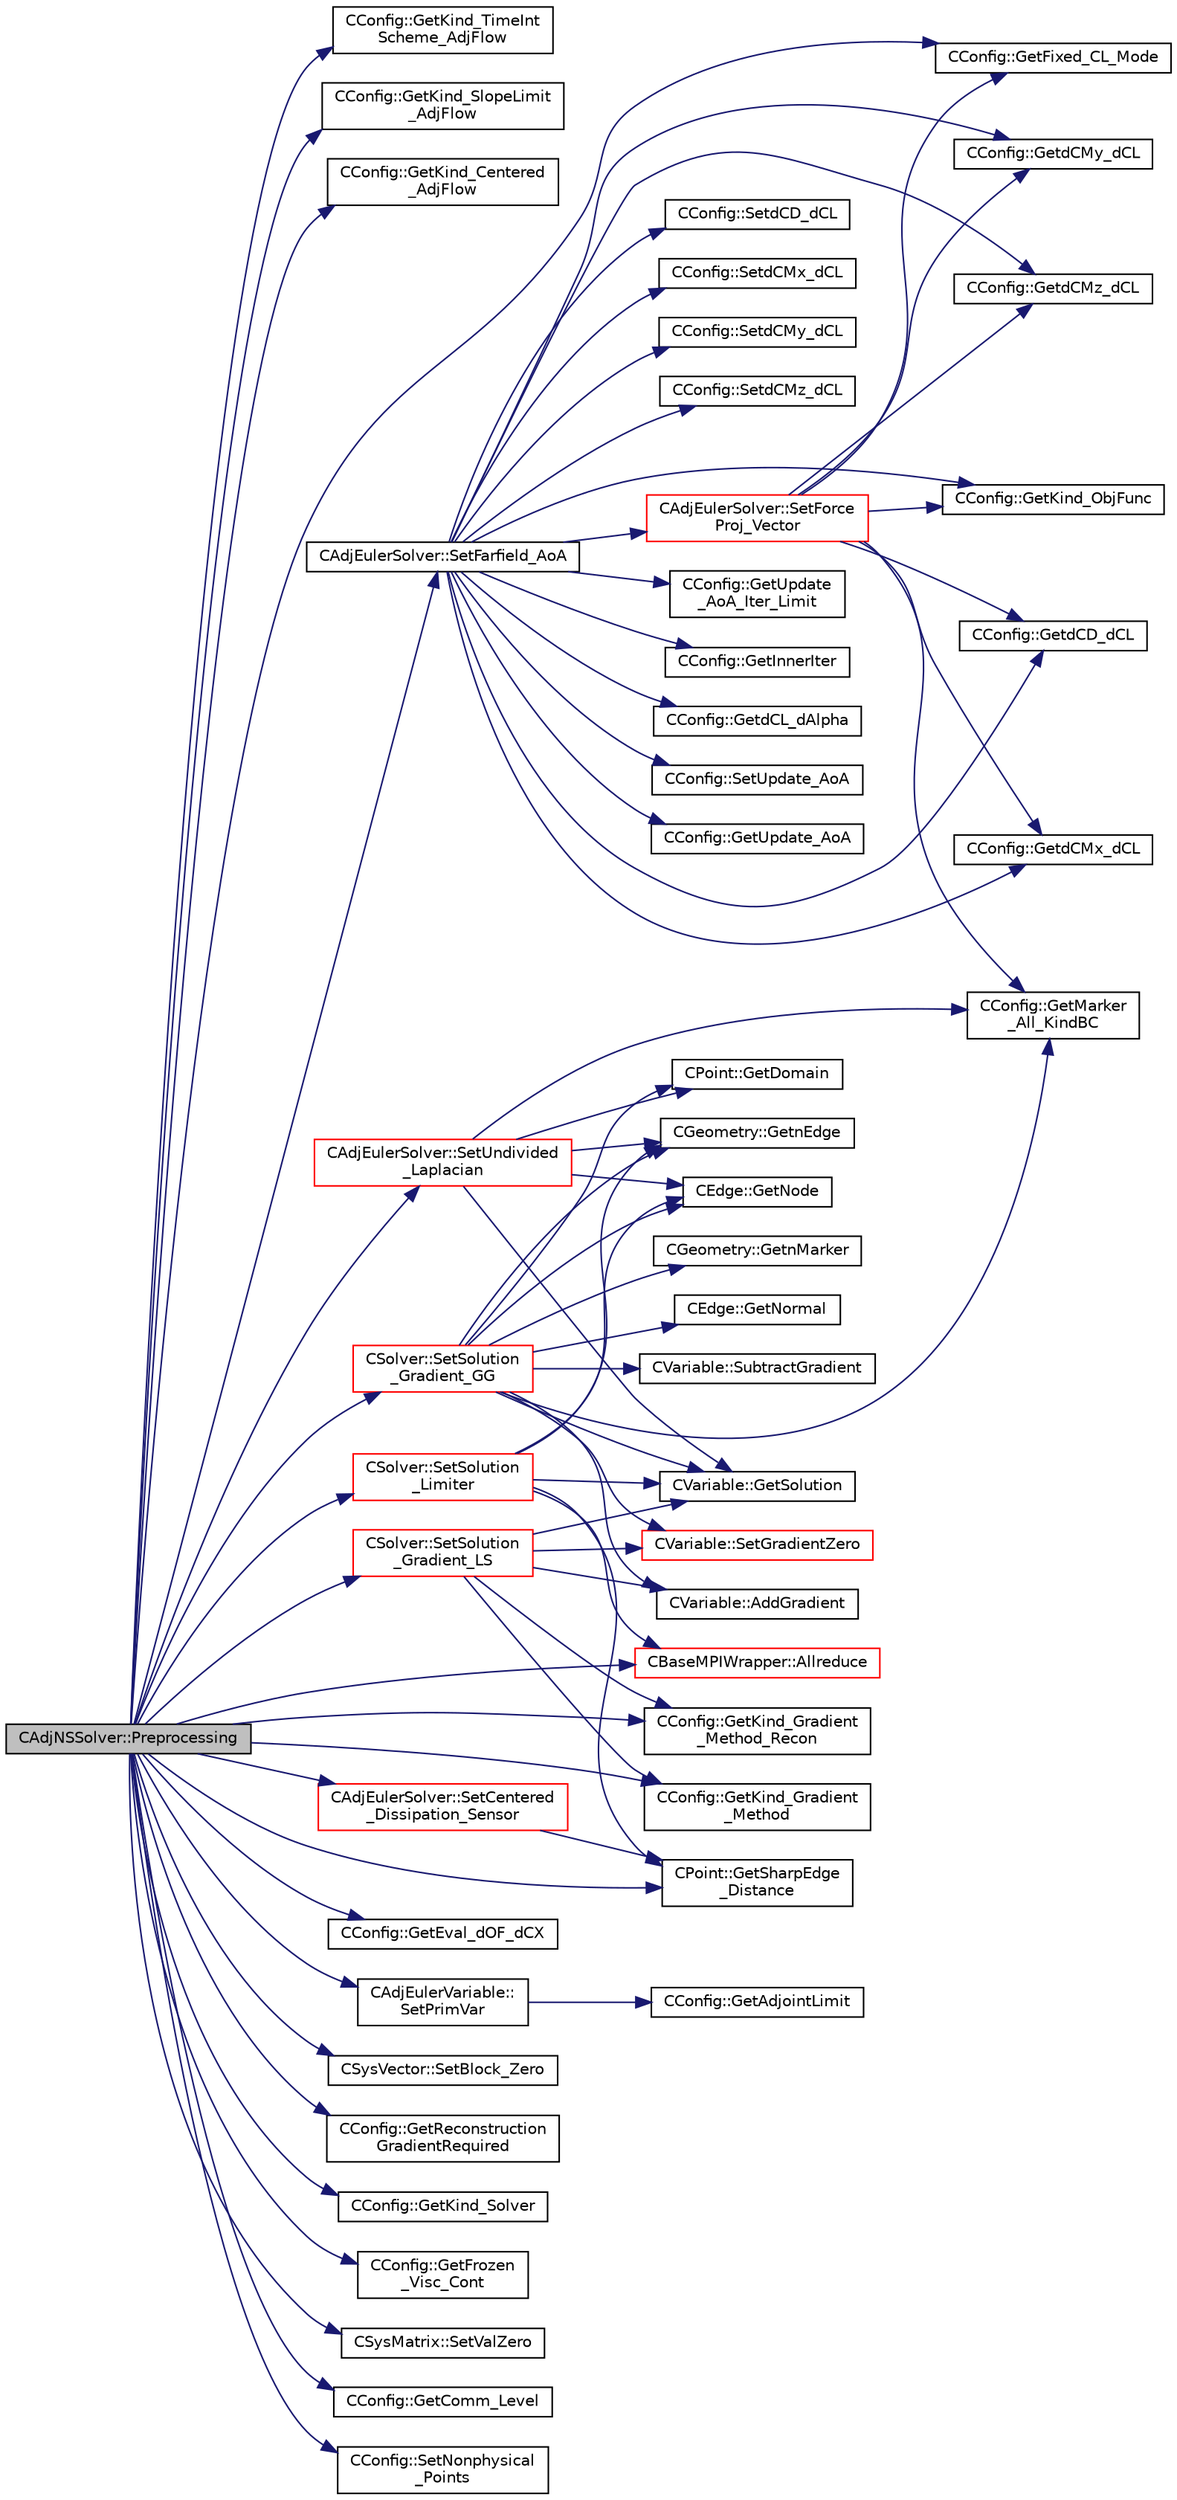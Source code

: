 digraph "CAdjNSSolver::Preprocessing"
{
  edge [fontname="Helvetica",fontsize="10",labelfontname="Helvetica",labelfontsize="10"];
  node [fontname="Helvetica",fontsize="10",shape=record];
  rankdir="LR";
  Node160 [label="CAdjNSSolver::Preprocessing",height=0.2,width=0.4,color="black", fillcolor="grey75", style="filled", fontcolor="black"];
  Node160 -> Node161 [color="midnightblue",fontsize="10",style="solid",fontname="Helvetica"];
  Node161 [label="CConfig::GetKind_TimeInt\lScheme_AdjFlow",height=0.2,width=0.4,color="black", fillcolor="white", style="filled",URL="$class_c_config.html#ab9d0e23db2d8f044b0b09915e92ef003",tooltip="Get the kind of integration scheme (explicit or implicit) for the adjoint flow equations. "];
  Node160 -> Node162 [color="midnightblue",fontsize="10",style="solid",fontname="Helvetica"];
  Node162 [label="CConfig::GetKind_SlopeLimit\l_AdjFlow",height=0.2,width=0.4,color="black", fillcolor="white", style="filled",URL="$class_c_config.html#a89156d3db0310793202c243806d4a479",tooltip="Get the method for limiting the spatial gradients. "];
  Node160 -> Node163 [color="midnightblue",fontsize="10",style="solid",fontname="Helvetica"];
  Node163 [label="CConfig::GetKind_Centered\l_AdjFlow",height=0.2,width=0.4,color="black", fillcolor="white", style="filled",URL="$class_c_config.html#a3d92a72397d083049aed74f4e023a110",tooltip="Get the kind of center convective numerical scheme for the adjoint flow equations. "];
  Node160 -> Node164 [color="midnightblue",fontsize="10",style="solid",fontname="Helvetica"];
  Node164 [label="CConfig::GetFixed_CL_Mode",height=0.2,width=0.4,color="black", fillcolor="white", style="filled",URL="$class_c_config.html#abd97282665d4d8885078aac10735e708",tooltip="Get information about whether to use fixed CL mode. "];
  Node160 -> Node165 [color="midnightblue",fontsize="10",style="solid",fontname="Helvetica"];
  Node165 [label="CConfig::GetEval_dOF_dCX",height=0.2,width=0.4,color="black", fillcolor="white", style="filled",URL="$class_c_config.html#a677637c67f3ee2738c7b49a10632fc2a",tooltip="Get information about whether to use fixed CL mode. "];
  Node160 -> Node166 [color="midnightblue",fontsize="10",style="solid",fontname="Helvetica"];
  Node166 [label="CAdjEulerSolver::SetFarfield_AoA",height=0.2,width=0.4,color="black", fillcolor="white", style="filled",URL="$class_c_adj_euler_solver.html#a5265a44e6c43dee677c9f26333148432",tooltip="Update the AoA and freestream velocity at the farfield. "];
  Node166 -> Node167 [color="midnightblue",fontsize="10",style="solid",fontname="Helvetica"];
  Node167 [label="CConfig::GetUpdate\l_AoA_Iter_Limit",height=0.2,width=0.4,color="black", fillcolor="white", style="filled",URL="$class_c_config.html#a55c85a04f4126297f247d5414618ae02",tooltip="Get the maximum number of iterations between AoA updates for fixed C_L mode. "];
  Node166 -> Node168 [color="midnightblue",fontsize="10",style="solid",fontname="Helvetica"];
  Node168 [label="CConfig::GetInnerIter",height=0.2,width=0.4,color="black", fillcolor="white", style="filled",URL="$class_c_config.html#afb04e3794a1a3cef3c5897f31f2efd2d",tooltip="Get the current FSI iteration number. "];
  Node166 -> Node169 [color="midnightblue",fontsize="10",style="solid",fontname="Helvetica"];
  Node169 [label="CConfig::GetdCL_dAlpha",height=0.2,width=0.4,color="black", fillcolor="white", style="filled",URL="$class_c_config.html#a717191d708bc4d8d183326abe308770f",tooltip="Get the value for the lift curve slope for fixed CL mode. "];
  Node166 -> Node170 [color="midnightblue",fontsize="10",style="solid",fontname="Helvetica"];
  Node170 [label="CConfig::SetUpdate_AoA",height=0.2,width=0.4,color="black", fillcolor="white", style="filled",URL="$class_c_config.html#ad21c886562ffe9c0abaf9c38b8946c6e",tooltip="Set the value of the boolean for updating AoA in fixed lift mode. "];
  Node166 -> Node171 [color="midnightblue",fontsize="10",style="solid",fontname="Helvetica"];
  Node171 [label="CConfig::GetUpdate_AoA",height=0.2,width=0.4,color="black", fillcolor="white", style="filled",URL="$class_c_config.html#ac951150c8a657781b1c2d28d1058ed07",tooltip="Get information about whether to update the AoA for fixed lift mode. "];
  Node166 -> Node172 [color="midnightblue",fontsize="10",style="solid",fontname="Helvetica"];
  Node172 [label="CConfig::GetKind_ObjFunc",height=0.2,width=0.4,color="black", fillcolor="white", style="filled",URL="$class_c_config.html#a2d4389021feaed9f2e62f0475f73a718",tooltip="Get the kind of objective function. There are several options: Drag coefficient, Lift coefficient..."];
  Node166 -> Node173 [color="midnightblue",fontsize="10",style="solid",fontname="Helvetica"];
  Node173 [label="CConfig::GetdCD_dCL",height=0.2,width=0.4,color="black", fillcolor="white", style="filled",URL="$class_c_config.html#a2711fd3e48037f5972691787f2a5ea78",tooltip="Value of the weight of the CD, CL, CM optimization. "];
  Node166 -> Node174 [color="midnightblue",fontsize="10",style="solid",fontname="Helvetica"];
  Node174 [label="CConfig::GetdCMx_dCL",height=0.2,width=0.4,color="black", fillcolor="white", style="filled",URL="$class_c_config.html#a543ee47693a711eee6fd8f00671b3802",tooltip="Value of the weight of the CD, CL, CM optimization. "];
  Node166 -> Node175 [color="midnightblue",fontsize="10",style="solid",fontname="Helvetica"];
  Node175 [label="CConfig::GetdCMy_dCL",height=0.2,width=0.4,color="black", fillcolor="white", style="filled",URL="$class_c_config.html#a287242969576bb4c0a303d50e907eb29",tooltip="Value of the weight of the CD, CL, CM optimization. "];
  Node166 -> Node176 [color="midnightblue",fontsize="10",style="solid",fontname="Helvetica"];
  Node176 [label="CConfig::GetdCMz_dCL",height=0.2,width=0.4,color="black", fillcolor="white", style="filled",URL="$class_c_config.html#a6385f8ea2c2b24481683d73573391acb",tooltip="Value of the weight of the CD, CL, CM optimization. "];
  Node166 -> Node177 [color="midnightblue",fontsize="10",style="solid",fontname="Helvetica"];
  Node177 [label="CConfig::SetdCD_dCL",height=0.2,width=0.4,color="black", fillcolor="white", style="filled",URL="$class_c_config.html#ae2a0ddd50ec6acbd74f76c7f9f167c66",tooltip="Value of the weight of the CD, CL, CM optimization. "];
  Node166 -> Node178 [color="midnightblue",fontsize="10",style="solid",fontname="Helvetica"];
  Node178 [label="CConfig::SetdCMx_dCL",height=0.2,width=0.4,color="black", fillcolor="white", style="filled",URL="$class_c_config.html#afd39f185663752b3a48f73ff05ce89e2",tooltip="Value of the weight of the CD, CL, CM optimization. "];
  Node166 -> Node179 [color="midnightblue",fontsize="10",style="solid",fontname="Helvetica"];
  Node179 [label="CConfig::SetdCMy_dCL",height=0.2,width=0.4,color="black", fillcolor="white", style="filled",URL="$class_c_config.html#ad7f68b41f4633cff714b1b983d90d8ea",tooltip="Value of the weight of the CD, CL, CM optimization. "];
  Node166 -> Node180 [color="midnightblue",fontsize="10",style="solid",fontname="Helvetica"];
  Node180 [label="CConfig::SetdCMz_dCL",height=0.2,width=0.4,color="black", fillcolor="white", style="filled",URL="$class_c_config.html#a8dd670373454018b59e99a11804d4477",tooltip="Value of the weight of the CD, CL, CM optimization. "];
  Node166 -> Node181 [color="midnightblue",fontsize="10",style="solid",fontname="Helvetica"];
  Node181 [label="CAdjEulerSolver::SetForce\lProj_Vector",height=0.2,width=0.4,color="red", fillcolor="white", style="filled",URL="$class_c_adj_euler_solver.html#a814d69e54f24c9fef36e3493a2230973",tooltip="Created the force projection vector for adjoint boundary conditions. "];
  Node181 -> Node173 [color="midnightblue",fontsize="10",style="solid",fontname="Helvetica"];
  Node181 -> Node174 [color="midnightblue",fontsize="10",style="solid",fontname="Helvetica"];
  Node181 -> Node175 [color="midnightblue",fontsize="10",style="solid",fontname="Helvetica"];
  Node181 -> Node176 [color="midnightblue",fontsize="10",style="solid",fontname="Helvetica"];
  Node181 -> Node164 [color="midnightblue",fontsize="10",style="solid",fontname="Helvetica"];
  Node181 -> Node192 [color="midnightblue",fontsize="10",style="solid",fontname="Helvetica"];
  Node192 [label="CConfig::GetMarker\l_All_KindBC",height=0.2,width=0.4,color="black", fillcolor="white", style="filled",URL="$class_c_config.html#a57d43acc1457d2d27095ce006218862e",tooltip="Get the kind of boundary for each marker. "];
  Node181 -> Node172 [color="midnightblue",fontsize="10",style="solid",fontname="Helvetica"];
  Node160 -> Node208 [color="midnightblue",fontsize="10",style="solid",fontname="Helvetica"];
  Node208 [label="CPoint::GetSharpEdge\l_Distance",height=0.2,width=0.4,color="black", fillcolor="white", style="filled",URL="$class_c_point.html#aee24c111e6154c620a13be15dff0b5e1",tooltip="Get the value of the distance to a sharp edge. "];
  Node160 -> Node209 [color="midnightblue",fontsize="10",style="solid",fontname="Helvetica"];
  Node209 [label="CAdjEulerVariable::\lSetPrimVar",height=0.2,width=0.4,color="black", fillcolor="white", style="filled",URL="$class_c_adj_euler_variable.html#a08d1474748d5ddf53d62c1dde9f23ac8",tooltip="Set all the primitive variables for compressible flows. "];
  Node209 -> Node210 [color="midnightblue",fontsize="10",style="solid",fontname="Helvetica"];
  Node210 [label="CConfig::GetAdjointLimit",height=0.2,width=0.4,color="black", fillcolor="white", style="filled",URL="$class_c_config.html#a2e43c598b74cfff16c1db0b0f37685c5",tooltip="Get the limit value for the adjoint variables. "];
  Node160 -> Node211 [color="midnightblue",fontsize="10",style="solid",fontname="Helvetica"];
  Node211 [label="CSysVector::SetBlock_Zero",height=0.2,width=0.4,color="black", fillcolor="white", style="filled",URL="$class_c_sys_vector.html#a9dedcec16bd6d95575de5b99e7a07e78",tooltip="Set the residual to zero. "];
  Node160 -> Node212 [color="midnightblue",fontsize="10",style="solid",fontname="Helvetica"];
  Node212 [label="CConfig::GetReconstruction\lGradientRequired",height=0.2,width=0.4,color="black", fillcolor="white", style="filled",URL="$class_c_config.html#a6f035f69eedad52f835efb73dccd3dfd",tooltip="Get flag for whether a second gradient calculation is required for upwind reconstruction alone..."];
  Node160 -> Node213 [color="midnightblue",fontsize="10",style="solid",fontname="Helvetica"];
  Node213 [label="CConfig::GetKind_Gradient\l_Method_Recon",height=0.2,width=0.4,color="black", fillcolor="white", style="filled",URL="$class_c_config.html#aca57a120515be840559558806f30c07b",tooltip="Get the kind of method for computation of spatial gradients used for upwind reconstruction. "];
  Node160 -> Node214 [color="midnightblue",fontsize="10",style="solid",fontname="Helvetica"];
  Node214 [label="CSolver::SetSolution\l_Gradient_GG",height=0.2,width=0.4,color="red", fillcolor="white", style="filled",URL="$class_c_solver.html#aac4d5e5f3ff20e7e37d55fa5e4ed3647",tooltip="Compute the Green-Gauss gradient of the solution. "];
  Node214 -> Node215 [color="midnightblue",fontsize="10",style="solid",fontname="Helvetica"];
  Node215 [label="CVariable::SetGradientZero",height=0.2,width=0.4,color="red", fillcolor="white", style="filled",URL="$class_c_variable.html#af7d94f7433dd53467991e11f3aeaeb96",tooltip="Set to zero the gradient of the solution. "];
  Node214 -> Node217 [color="midnightblue",fontsize="10",style="solid",fontname="Helvetica"];
  Node217 [label="CGeometry::GetnEdge",height=0.2,width=0.4,color="black", fillcolor="white", style="filled",URL="$class_c_geometry.html#a7d6e1e1d1e46da8f55ecbe1a9380530a",tooltip="Get number of edges. "];
  Node214 -> Node218 [color="midnightblue",fontsize="10",style="solid",fontname="Helvetica"];
  Node218 [label="CEdge::GetNode",height=0.2,width=0.4,color="black", fillcolor="white", style="filled",URL="$class_c_edge.html#aee33b61d646e3fe59a4e23284ab1bf33",tooltip="Get the nodes of the edge. "];
  Node214 -> Node219 [color="midnightblue",fontsize="10",style="solid",fontname="Helvetica"];
  Node219 [label="CVariable::GetSolution",height=0.2,width=0.4,color="black", fillcolor="white", style="filled",URL="$class_c_variable.html#a261483e39c23c1de7cb9aea7e917c121",tooltip="Get the solution. "];
  Node214 -> Node220 [color="midnightblue",fontsize="10",style="solid",fontname="Helvetica"];
  Node220 [label="CEdge::GetNormal",height=0.2,width=0.4,color="black", fillcolor="white", style="filled",URL="$class_c_edge.html#ada210a6f0643f444e7e491fc4ed9e662",tooltip="Copy the the normal vector of a face. "];
  Node214 -> Node221 [color="midnightblue",fontsize="10",style="solid",fontname="Helvetica"];
  Node221 [label="CPoint::GetDomain",height=0.2,width=0.4,color="black", fillcolor="white", style="filled",URL="$class_c_point.html#a1d7e22a60d4cfef356af1cba2bab3e55",tooltip="For parallel computation, its indicates if a point must be computed or not. "];
  Node214 -> Node222 [color="midnightblue",fontsize="10",style="solid",fontname="Helvetica"];
  Node222 [label="CVariable::AddGradient",height=0.2,width=0.4,color="black", fillcolor="white", style="filled",URL="$class_c_variable.html#ab3f899ee0f7b110cdd17d84dc880552a",tooltip="Add value to the solution gradient. "];
  Node214 -> Node223 [color="midnightblue",fontsize="10",style="solid",fontname="Helvetica"];
  Node223 [label="CVariable::SubtractGradient",height=0.2,width=0.4,color="black", fillcolor="white", style="filled",URL="$class_c_variable.html#a5a91f9f34e1f0fc9f4e65933e114ec22",tooltip="Subtract value to the solution gradient. "];
  Node214 -> Node224 [color="midnightblue",fontsize="10",style="solid",fontname="Helvetica"];
  Node224 [label="CGeometry::GetnMarker",height=0.2,width=0.4,color="black", fillcolor="white", style="filled",URL="$class_c_geometry.html#a3c899d1370312702c189a8ee95a63ef7",tooltip="Get number of markers. "];
  Node214 -> Node192 [color="midnightblue",fontsize="10",style="solid",fontname="Helvetica"];
  Node160 -> Node315 [color="midnightblue",fontsize="10",style="solid",fontname="Helvetica"];
  Node315 [label="CSolver::SetSolution\l_Gradient_LS",height=0.2,width=0.4,color="red", fillcolor="white", style="filled",URL="$class_c_solver.html#ac4d9cf9609d7bdb52e7f1dc9cc8b4c1f",tooltip="Compute the Least Squares gradient of the solution. "];
  Node315 -> Node213 [color="midnightblue",fontsize="10",style="solid",fontname="Helvetica"];
  Node315 -> Node316 [color="midnightblue",fontsize="10",style="solid",fontname="Helvetica"];
  Node316 [label="CConfig::GetKind_Gradient\l_Method",height=0.2,width=0.4,color="black", fillcolor="white", style="filled",URL="$class_c_config.html#afc99e16f4eb125197d3d900a038c020f",tooltip="Get the kind of method for computation of spatial gradients used for viscous and source terms..."];
  Node315 -> Node215 [color="midnightblue",fontsize="10",style="solid",fontname="Helvetica"];
  Node315 -> Node219 [color="midnightblue",fontsize="10",style="solid",fontname="Helvetica"];
  Node315 -> Node222 [color="midnightblue",fontsize="10",style="solid",fontname="Helvetica"];
  Node160 -> Node316 [color="midnightblue",fontsize="10",style="solid",fontname="Helvetica"];
  Node160 -> Node319 [color="midnightblue",fontsize="10",style="solid",fontname="Helvetica"];
  Node319 [label="CSolver::SetSolution\l_Limiter",height=0.2,width=0.4,color="red", fillcolor="white", style="filled",URL="$class_c_solver.html#a641e9c59698ab9c7c2fb91107ad70d77",tooltip="Compute slope limiter. "];
  Node319 -> Node217 [color="midnightblue",fontsize="10",style="solid",fontname="Helvetica"];
  Node319 -> Node218 [color="midnightblue",fontsize="10",style="solid",fontname="Helvetica"];
  Node319 -> Node219 [color="midnightblue",fontsize="10",style="solid",fontname="Helvetica"];
  Node319 -> Node333 [color="midnightblue",fontsize="10",style="solid",fontname="Helvetica"];
  Node333 [label="CBaseMPIWrapper::Allreduce",height=0.2,width=0.4,color="red", fillcolor="white", style="filled",URL="$class_c_base_m_p_i_wrapper.html#a637b6fd917a8ca91ce748ba88e0d66b6"];
  Node319 -> Node208 [color="midnightblue",fontsize="10",style="solid",fontname="Helvetica"];
  Node160 -> Node338 [color="midnightblue",fontsize="10",style="solid",fontname="Helvetica"];
  Node338 [label="CConfig::GetKind_Solver",height=0.2,width=0.4,color="black", fillcolor="white", style="filled",URL="$class_c_config.html#a0e2628fc803f14ec6179427ee02e8655",tooltip="Governing equations of the flow (it can be different from the run time equation). ..."];
  Node160 -> Node339 [color="midnightblue",fontsize="10",style="solid",fontname="Helvetica"];
  Node339 [label="CConfig::GetFrozen\l_Visc_Cont",height=0.2,width=0.4,color="black", fillcolor="white", style="filled",URL="$class_c_config.html#aec67dda6436453412e8647ee6879108b",tooltip="Provides information about the way in which the turbulence will be treated by the cont..."];
  Node160 -> Node340 [color="midnightblue",fontsize="10",style="solid",fontname="Helvetica"];
  Node340 [label="CAdjEulerSolver::SetCentered\l_Dissipation_Sensor",height=0.2,width=0.4,color="red", fillcolor="white", style="filled",URL="$class_c_adj_euler_solver.html#af1b72ed76900f821d2f51942cb4252db",tooltip="Compute the sensor for higher order dissipation control in rotating problems. "];
  Node340 -> Node208 [color="midnightblue",fontsize="10",style="solid",fontname="Helvetica"];
  Node160 -> Node343 [color="midnightblue",fontsize="10",style="solid",fontname="Helvetica"];
  Node343 [label="CAdjEulerSolver::SetUndivided\l_Laplacian",height=0.2,width=0.4,color="red", fillcolor="white", style="filled",URL="$class_c_adj_euler_solver.html#a1872318f659d74b4e12d669095ee57b5",tooltip="Compute the undivided laplacian for the adjoint solution. "];
  Node343 -> Node217 [color="midnightblue",fontsize="10",style="solid",fontname="Helvetica"];
  Node343 -> Node218 [color="midnightblue",fontsize="10",style="solid",fontname="Helvetica"];
  Node343 -> Node219 [color="midnightblue",fontsize="10",style="solid",fontname="Helvetica"];
  Node343 -> Node221 [color="midnightblue",fontsize="10",style="solid",fontname="Helvetica"];
  Node343 -> Node192 [color="midnightblue",fontsize="10",style="solid",fontname="Helvetica"];
  Node160 -> Node347 [color="midnightblue",fontsize="10",style="solid",fontname="Helvetica"];
  Node347 [label="CSysMatrix::SetValZero",height=0.2,width=0.4,color="black", fillcolor="white", style="filled",URL="$class_c_sys_matrix.html#a8f974ad2e089dccfc99ea21a4ef5a819",tooltip="Sets to zero all the entries of the sparse matrix. "];
  Node160 -> Node348 [color="midnightblue",fontsize="10",style="solid",fontname="Helvetica"];
  Node348 [label="CConfig::GetComm_Level",height=0.2,width=0.4,color="black", fillcolor="white", style="filled",URL="$class_c_config.html#ab71278d2692ca5217674036650b02923",tooltip="Get the level of MPI communications to be performed. "];
  Node160 -> Node333 [color="midnightblue",fontsize="10",style="solid",fontname="Helvetica"];
  Node160 -> Node349 [color="midnightblue",fontsize="10",style="solid",fontname="Helvetica"];
  Node349 [label="CConfig::SetNonphysical\l_Points",height=0.2,width=0.4,color="black", fillcolor="white", style="filled",URL="$class_c_config.html#a434fe0922532828b7e40ded865c5ce51",tooltip="Set the current number of non-physical nodes in the solution. "];
}

